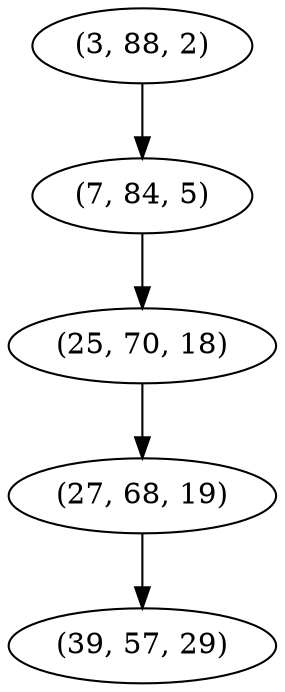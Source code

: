 digraph tree {
    "(3, 88, 2)";
    "(7, 84, 5)";
    "(25, 70, 18)";
    "(27, 68, 19)";
    "(39, 57, 29)";
    "(3, 88, 2)" -> "(7, 84, 5)";
    "(7, 84, 5)" -> "(25, 70, 18)";
    "(25, 70, 18)" -> "(27, 68, 19)";
    "(27, 68, 19)" -> "(39, 57, 29)";
}
